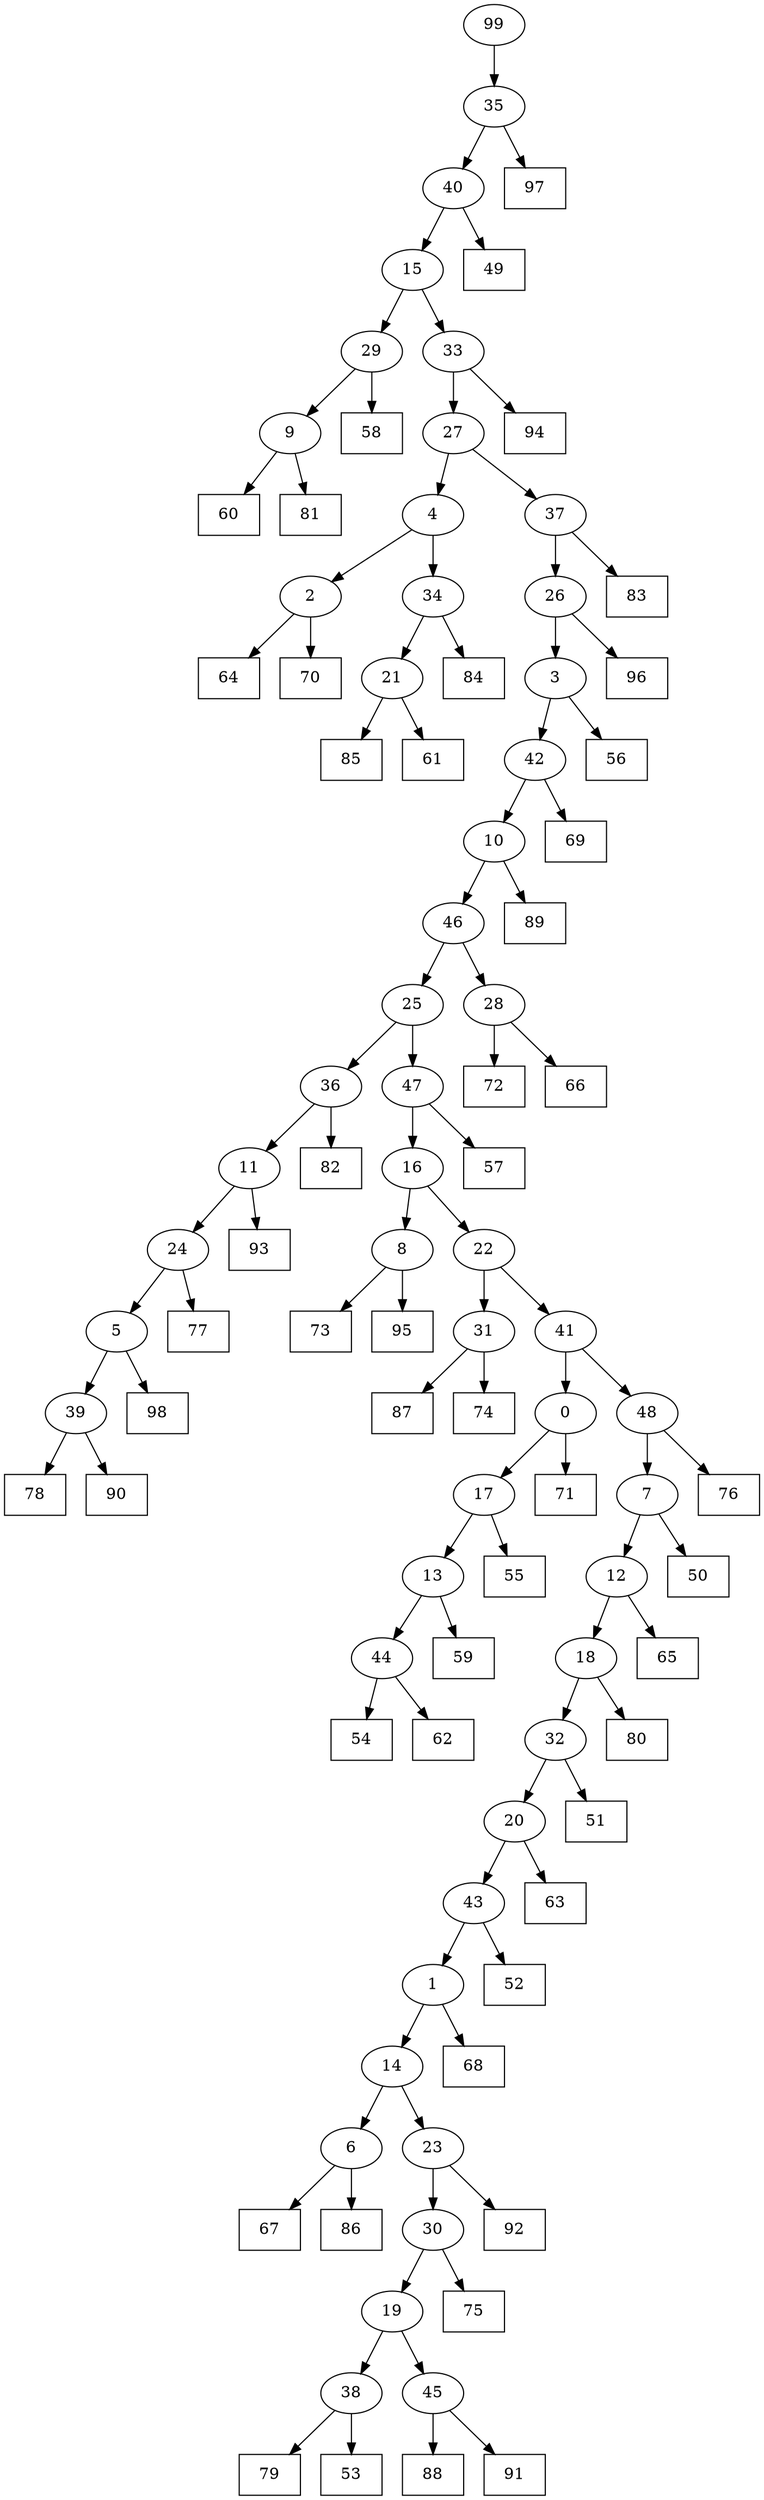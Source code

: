 digraph G {
0[label="0"];
1[label="1"];
2[label="2"];
3[label="3"];
4[label="4"];
5[label="5"];
6[label="6"];
7[label="7"];
8[label="8"];
9[label="9"];
10[label="10"];
11[label="11"];
12[label="12"];
13[label="13"];
14[label="14"];
15[label="15"];
16[label="16"];
17[label="17"];
18[label="18"];
19[label="19"];
20[label="20"];
21[label="21"];
22[label="22"];
23[label="23"];
24[label="24"];
25[label="25"];
26[label="26"];
27[label="27"];
28[label="28"];
29[label="29"];
30[label="30"];
31[label="31"];
32[label="32"];
33[label="33"];
34[label="34"];
35[label="35"];
36[label="36"];
37[label="37"];
38[label="38"];
39[label="39"];
40[label="40"];
41[label="41"];
42[label="42"];
43[label="43"];
44[label="44"];
45[label="45"];
46[label="46"];
47[label="47"];
48[label="48"];
49[shape=box,label="85"];
50[shape=box,label="73"];
51[shape=box,label="96"];
52[shape=box,label="75"];
53[shape=box,label="92"];
54[shape=box,label="65"];
55[shape=box,label="80"];
56[shape=box,label="88"];
57[shape=box,label="54"];
58[shape=box,label="52"];
59[shape=box,label="77"];
60[shape=box,label="78"];
61[shape=box,label="51"];
62[shape=box,label="83"];
63[shape=box,label="69"];
64[shape=box,label="95"];
65[shape=box,label="72"];
66[shape=box,label="49"];
67[shape=box,label="66"];
68[shape=box,label="64"];
69[shape=box,label="71"];
70[shape=box,label="79"];
71[shape=box,label="50"];
72[shape=box,label="97"];
73[shape=box,label="89"];
74[shape=box,label="76"];
75[shape=box,label="59"];
76[shape=box,label="67"];
77[shape=box,label="57"];
78[shape=box,label="58"];
79[shape=box,label="62"];
80[shape=box,label="94"];
81[shape=box,label="60"];
82[shape=box,label="91"];
83[shape=box,label="87"];
84[shape=box,label="81"];
85[shape=box,label="82"];
86[shape=box,label="63"];
87[shape=box,label="93"];
88[shape=box,label="70"];
89[shape=box,label="68"];
90[shape=box,label="61"];
91[shape=box,label="56"];
92[shape=box,label="90"];
93[shape=box,label="98"];
94[shape=box,label="84"];
95[shape=box,label="55"];
96[shape=box,label="86"];
97[shape=box,label="74"];
98[shape=box,label="53"];
99[label="99"];
28->65 ;
17->95 ;
6->96 ;
20->86 ;
32->20 ;
25->36 ;
31->97 ;
12->54 ;
17->13 ;
26->51 ;
47->77 ;
9->81 ;
37->26 ;
38->70 ;
22->31 ;
24->59 ;
2->68 ;
10->73 ;
41->0 ;
43->58 ;
3->91 ;
44->79 ;
21->49 ;
45->82 ;
26->3 ;
39->60 ;
30->52 ;
8->64 ;
40->15 ;
27->4 ;
16->8 ;
8->50 ;
36->85 ;
15->33 ;
45->56 ;
0->69 ;
39->92 ;
6->76 ;
46->25 ;
2->88 ;
25->47 ;
47->16 ;
33->27 ;
29->9 ;
9->84 ;
10->46 ;
0->17 ;
23->53 ;
5->93 ;
42->10 ;
31->83 ;
24->5 ;
5->39 ;
1->89 ;
4->34 ;
34->94 ;
11->24 ;
43->1 ;
19->45 ;
23->30 ;
30->19 ;
14->23 ;
33->80 ;
3->42 ;
42->63 ;
21->90 ;
19->38 ;
38->98 ;
1->14 ;
14->6 ;
7->71 ;
99->35 ;
48->74 ;
36->11 ;
11->87 ;
15->29 ;
12->18 ;
18->55 ;
4->2 ;
27->37 ;
37->62 ;
20->43 ;
46->28 ;
28->67 ;
29->78 ;
13->44 ;
44->57 ;
34->21 ;
48->7 ;
7->12 ;
41->48 ;
18->32 ;
32->61 ;
35->72 ;
35->40 ;
40->66 ;
13->75 ;
16->22 ;
22->41 ;
}
